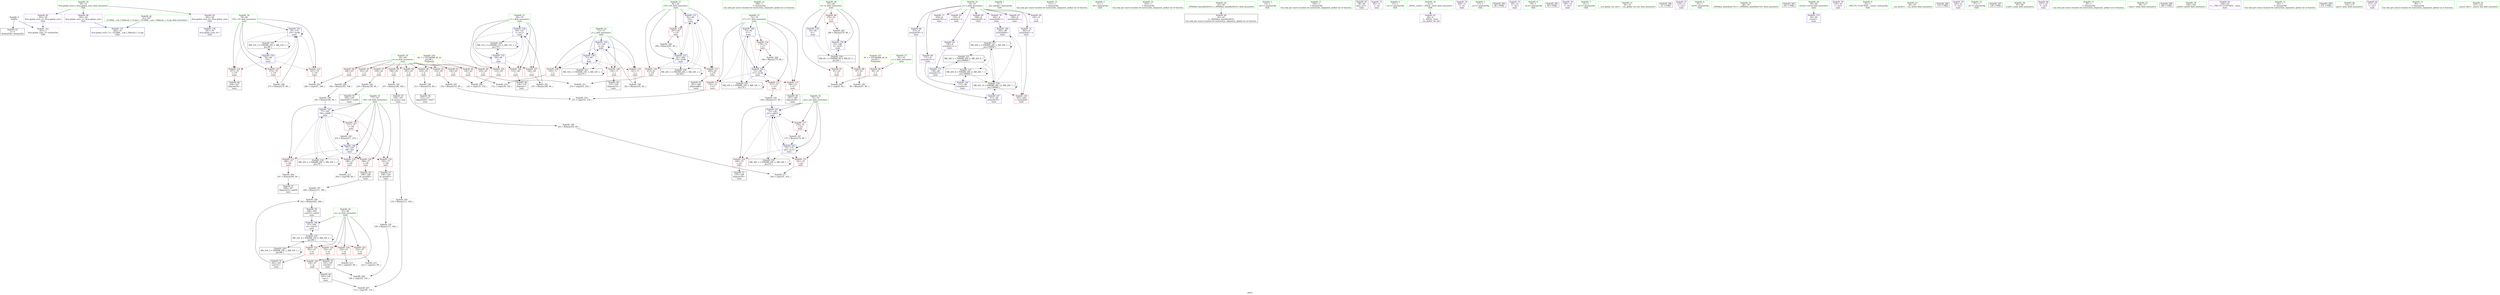 digraph "SVFG" {
	label="SVFG";

	Node0x55cf58495ef0 [shape=record,color=grey,label="{NodeID: 0\nNullPtr}"];
	Node0x55cf58495ef0 -> Node0x55cf584b58d0[style=solid];
	Node0x55cf58495ef0 -> Node0x55cf584bc2b0[style=solid];
	Node0x55cf584b5e10 [shape=record,color=red,label="{NodeID: 97\n238\<--65\n\<--b\nmain\n}"];
	Node0x55cf584b5e10 -> Node0x55cf584b95b0[style=solid];
	Node0x55cf58496440 [shape=record,color=green,label="{NodeID: 14\n108\<--1\n\<--dummyObj\nCan only get source location for instruction, argument, global var or function.}"];
	Node0x55cf584b98b0 [shape=record,color=grey,label="{NodeID: 194\n107 = Binary(106, 108, )\n}"];
	Node0x55cf584b98b0 -> Node0x55cf584b5c70[style=solid];
	Node0x55cf584b6970 [shape=record,color=red,label="{NodeID: 111\n152\<--73\n\<--i17\nmain\n}"];
	Node0x55cf584b6970 -> Node0x55cf584c2b20[style=solid];
	Node0x55cf58496fc0 [shape=record,color=green,label="{NodeID: 28\n63\<--64\ntt\<--tt_field_insensitive\nmain\n}"];
	Node0x55cf58496fc0 -> Node0x55cf584b8da0[style=solid];
	Node0x55cf58496fc0 -> Node0x55cf584b8e70[style=solid];
	Node0x55cf58496fc0 -> Node0x55cf584b8f40[style=solid];
	Node0x55cf58496fc0 -> Node0x55cf584bc480[style=solid];
	Node0x55cf58496fc0 -> Node0x55cf584bd4c0[style=solid];
	Node0x55cf584c1f20 [shape=record,color=grey,label="{NodeID: 208\n196 = cmp(192, 195, )\n}"];
	Node0x55cf584bbca0 [shape=record,color=red,label="{NodeID: 125\n274\<--79\n\<--i70\nmain\n}"];
	Node0x55cf584bbca0 -> Node0x55cf584bf110[style=solid];
	Node0x55cf584b57d0 [shape=record,color=green,label="{NodeID: 42\n31\<--297\n_GLOBAL__sub_I_Nikitosh_1_0.cpp\<--_GLOBAL__sub_I_Nikitosh_1_0.cpp_field_insensitive\n}"];
	Node0x55cf584b57d0 -> Node0x55cf584bc1b0[style=solid];
	Node0x55cf584bc890 [shape=record,color=blue,label="{NodeID: 139\n69\<--147\ni\<--inc15\nmain\n}"];
	Node0x55cf584bc890 -> Node0x55cf584b6490[style=dashed];
	Node0x55cf584bc890 -> Node0x55cf584b6560[style=dashed];
	Node0x55cf584bc890 -> Node0x55cf584b6630[style=dashed];
	Node0x55cf584bc890 -> Node0x55cf584bc890[style=dashed];
	Node0x55cf584bc890 -> Node0x55cf584cd4b0[style=dashed];
	Node0x55cf584b73e0 [shape=record,color=black,label="{NodeID: 56\n204\<--203\nconv53\<--sub52\nmain\n}"];
	Node0x55cf584b73e0 -> Node0x55cf584bce40[style=solid];
	Node0x55cf584cf2b0 [shape=record,color=black,label="{NodeID: 236\nMR_24V_2 = PHI(MR_24V_3, MR_24V_1, )\npts\{82 \}\n}"];
	Node0x55cf584cf2b0 -> Node0x55cf584bd250[style=dashed];
	Node0x55cf584cf2b0 -> Node0x55cf584cf2b0[style=dashed];
	Node0x55cf584bd3f0 [shape=record,color=blue,label="{NodeID: 153\n79\<--275\ni70\<--inc88\nmain\n}"];
	Node0x55cf584bd3f0 -> Node0x55cf584bbb00[style=dashed];
	Node0x55cf584bd3f0 -> Node0x55cf584bbbd0[style=dashed];
	Node0x55cf584bd3f0 -> Node0x55cf584bbca0[style=dashed];
	Node0x55cf584bd3f0 -> Node0x55cf584bd3f0[style=dashed];
	Node0x55cf584bd3f0 -> Node0x55cf584cedb0[style=dashed];
	Node0x55cf584b7f40 [shape=record,color=purple,label="{NodeID: 70\n242\<--8\narrayidx68\<--a\nmain\n}"];
	Node0x55cf584b7f40 -> Node0x55cf584bd0b0[style=solid];
	Node0x55cf584b8ad0 [shape=record,color=purple,label="{NodeID: 84\n302\<--29\nllvm.global_ctors_1\<--llvm.global_ctors\nGlob }"];
	Node0x55cf584b8ad0 -> Node0x55cf584bc1b0[style=solid];
	Node0x55cf584a9860 [shape=record,color=green,label="{NodeID: 1\n7\<--1\n__dso_handle\<--dummyObj\nGlob }"];
	Node0x55cf584b5ee0 [shape=record,color=red,label="{NodeID: 98\n248\<--65\n\<--b\nmain\n}"];
	Node0x55cf584b5ee0 -> Node0x55cf584c2220[style=solid];
	Node0x55cf58496510 [shape=record,color=green,label="{NodeID: 15\n111\<--1\n\<--dummyObj\nCan only get source location for instruction, argument, global var or function.}"];
	Node0x55cf584b9a30 [shape=record,color=grey,label="{NodeID: 195\n98 = Binary(97, 99, )\n}"];
	Node0x55cf584b6a40 [shape=record,color=red,label="{NodeID: 112\n157\<--73\n\<--i17\nmain\n}"];
	Node0x55cf584b6a40 -> Node0x55cf584b9730[style=solid];
	Node0x55cf58497050 [shape=record,color=green,label="{NodeID: 29\n65\<--66\nb\<--b_field_insensitive\nmain\n}"];
	Node0x55cf58497050 -> Node0x55cf584b9010[style=solid];
	Node0x55cf58497050 -> Node0x55cf584b90e0[style=solid];
	Node0x55cf58497050 -> Node0x55cf584b91b0[style=solid];
	Node0x55cf58497050 -> Node0x55cf584b9280[style=solid];
	Node0x55cf58497050 -> Node0x55cf584b9350[style=solid];
	Node0x55cf58497050 -> Node0x55cf584b9420[style=solid];
	Node0x55cf58497050 -> Node0x55cf584b5d40[style=solid];
	Node0x55cf58497050 -> Node0x55cf584b5e10[style=solid];
	Node0x55cf58497050 -> Node0x55cf584b5ee0[style=solid];
	Node0x55cf58497050 -> Node0x55cf584b5fb0[style=solid];
	Node0x55cf584c20a0 [shape=record,color=grey,label="{NodeID: 209\n93 = cmp(91, 92, )\n}"];
	Node0x55cf584bbd70 [shape=record,color=red,label="{NodeID: 126\n253\<--81\n\<--j74\nmain\n}"];
	Node0x55cf584bbd70 -> Node0x55cf584c23a0[style=solid];
	Node0x55cf584b58d0 [shape=record,color=black,label="{NodeID: 43\n2\<--3\ndummyVal\<--dummyVal\n}"];
	Node0x55cf584bc960 [shape=record,color=blue,label="{NodeID: 140\n73\<--84\ni17\<--\nmain\n}"];
	Node0x55cf584bc960 -> Node0x55cf584b6970[style=dashed];
	Node0x55cf584bc960 -> Node0x55cf584b6a40[style=dashed];
	Node0x55cf584bc960 -> Node0x55cf584b6b10[style=dashed];
	Node0x55cf584bc960 -> Node0x55cf584b6be0[style=dashed];
	Node0x55cf584bc960 -> Node0x55cf584bcca0[style=dashed];
	Node0x55cf584bc960 -> Node0x55cf584cdeb0[style=dashed];
	Node0x55cf584b74b0 [shape=record,color=black,label="{NodeID: 57\n208\<--207\nidxprom55\<--add54\nmain\n}"];
	Node0x55cf584cf7b0 [shape=record,color=black,label="{NodeID: 237\nMR_26V_2 = PHI(MR_26V_3, MR_26V_1, )\npts\{100000 \}\n}"];
	Node0x55cf584cf7b0 -> Node0x55cf584ca7b0[style=dashed];
	Node0x55cf584cf7b0 -> Node0x55cf584cc5b0[style=dashed];
	Node0x55cf584cf7b0 -> Node0x55cf584cf7b0[style=dashed];
	Node0x55cf584cf7b0 -> Node0x55cf584d50b0[style=dashed];
	Node0x55cf584bd4c0 [shape=record,color=blue,label="{NodeID: 154\n63\<--280\ntt\<--inc91\nmain\n}"];
	Node0x55cf584bd4c0 -> Node0x55cf584ccab0[style=dashed];
	Node0x55cf584b8010 [shape=record,color=purple,label="{NodeID: 71\n259\<--8\narrayidx79\<--a\nmain\n}"];
	Node0x55cf584b8bd0 [shape=record,color=purple,label="{NodeID: 85\n303\<--29\nllvm.global_ctors_2\<--llvm.global_ctors\nGlob }"];
	Node0x55cf584b8bd0 -> Node0x55cf584bc2b0[style=solid];
	Node0x55cf58496e70 [shape=record,color=green,label="{NodeID: 2\n11\<--1\n.str\<--dummyObj\nGlob }"];
	Node0x55cf584b5fb0 [shape=record,color=red,label="{NodeID: 99\n254\<--65\n\<--b\nmain\n}"];
	Node0x55cf584b5fb0 -> Node0x55cf584c23a0[style=solid];
	Node0x55cf584965e0 [shape=record,color=green,label="{NodeID: 16\n219\<--1\n\<--dummyObj\nCan only get source location for instruction, argument, global var or function.}"];
	Node0x55cf584b9bb0 [shape=record,color=grey,label="{NodeID: 196\n211 = Binary(210, 99, )\n}"];
	Node0x55cf584b9bb0 -> Node0x55cf584b7580[style=solid];
	Node0x55cf584b6b10 [shape=record,color=red,label="{NodeID: 113\n166\<--73\n\<--i17\nmain\n}"];
	Node0x55cf584b6b10 -> Node0x55cf584b6f00[style=solid];
	Node0x55cf58497120 [shape=record,color=green,label="{NodeID: 30\n67\<--68\nm\<--m_field_insensitive\nmain\n}"];
	Node0x55cf58497120 -> Node0x55cf584b6080[style=solid];
	Node0x55cf58497120 -> Node0x55cf584b6150[style=solid];
	Node0x55cf58497120 -> Node0x55cf584b6220[style=solid];
	Node0x55cf58497120 -> Node0x55cf584b62f0[style=solid];
	Node0x55cf58497120 -> Node0x55cf584b63c0[style=solid];
	Node0x55cf58497120 -> Node0x55cf584bce40[style=solid];
	Node0x55cf584c2220 [shape=record,color=grey,label="{NodeID: 210\n249 = cmp(247, 248, )\n}"];
	Node0x55cf584bbe40 [shape=record,color=red,label="{NodeID: 127\n260\<--81\n\<--j74\nmain\n}"];
	Node0x55cf584bbe40 -> Node0x55cf584b77f0[style=solid];
	Node0x55cf584b59d0 [shape=record,color=black,label="{NodeID: 44\n42\<--43\n\<--_ZNSt8ios_base4InitD1Ev\nCan only get source location for instruction, argument, global var or function.}"];
	Node0x55cf584bca30 [shape=record,color=blue,label="{NodeID: 141\n75\<--158\nj22\<--add23\nmain\n}"];
	Node0x55cf584bca30 -> Node0x55cf584b6cb0[style=dashed];
	Node0x55cf584bca30 -> Node0x55cf584bb550[style=dashed];
	Node0x55cf584bca30 -> Node0x55cf584bb620[style=dashed];
	Node0x55cf584bca30 -> Node0x55cf584bca30[style=dashed];
	Node0x55cf584bca30 -> Node0x55cf584bcbd0[style=dashed];
	Node0x55cf584bca30 -> Node0x55cf584ce3b0[style=dashed];
	Node0x55cf584b7580 [shape=record,color=black,label="{NodeID: 58\n212\<--211\nidxprom58\<--sub57\nmain\n}"];
	Node0x55cf584b80e0 [shape=record,color=purple,label="{NodeID: 72\n262\<--8\narrayidx81\<--a\nmain\n}"];
	Node0x55cf584b80e0 -> Node0x55cf584bbfe0[style=solid];
	Node0x55cf584d46b0 [shape=record,color=black,label="{NodeID: 252\nMR_10V_4 = PHI(MR_10V_6, MR_10V_2, )\npts\{68 \}\n}"];
	Node0x55cf584d46b0 -> Node0x55cf584b6150[style=dashed];
	Node0x55cf584d46b0 -> Node0x55cf584b6220[style=dashed];
	Node0x55cf584d46b0 -> Node0x55cf584b62f0[style=dashed];
	Node0x55cf584d46b0 -> Node0x55cf584b63c0[style=dashed];
	Node0x55cf584d46b0 -> Node0x55cf584bce40[style=dashed];
	Node0x55cf584d46b0 -> Node0x55cf584ccfb0[style=dashed];
	Node0x55cf584d46b0 -> Node0x55cf584d46b0[style=dashed];
	Node0x55cf584b8cd0 [shape=record,color=red,label="{NodeID: 86\n92\<--61\n\<--t\nmain\n}"];
	Node0x55cf584b8cd0 -> Node0x55cf584c20a0[style=solid];
	Node0x55cf58495000 [shape=record,color=green,label="{NodeID: 3\n13\<--1\n.str.1\<--dummyObj\nGlob }"];
	Node0x55cf584b6080 [shape=record,color=red,label="{NodeID: 100\n104\<--67\n\<--m\nmain\n}"];
	Node0x55cf584b6080 -> Node0x55cf584b5ba0[style=solid];
	Node0x55cf58497930 [shape=record,color=green,label="{NodeID: 17\n230\<--1\n\<--dummyObj\nCan only get source location for instruction, argument, global var or function.}"];
	Node0x55cf584b9d30 [shape=record,color=grey,label="{NodeID: 197\n175 = Binary(174, 99, )\n}"];
	Node0x55cf584b9d30 -> Node0x55cf584bcbd0[style=solid];
	Node0x55cf584b6be0 [shape=record,color=red,label="{NodeID: 114\n179\<--73\n\<--i17\nmain\n}"];
	Node0x55cf584b6be0 -> Node0x55cf584c1920[style=solid];
	Node0x55cf584971f0 [shape=record,color=green,label="{NodeID: 31\n69\<--70\ni\<--i_field_insensitive\nmain\n}"];
	Node0x55cf584971f0 -> Node0x55cf584b6490[style=solid];
	Node0x55cf584971f0 -> Node0x55cf584b6560[style=solid];
	Node0x55cf584971f0 -> Node0x55cf584b6630[style=solid];
	Node0x55cf584971f0 -> Node0x55cf584bc550[style=solid];
	Node0x55cf584971f0 -> Node0x55cf584bc890[style=solid];
	Node0x55cf584c23a0 [shape=record,color=grey,label="{NodeID: 211\n255 = cmp(253, 254, )\n}"];
	Node0x55cf584bbf10 [shape=record,color=red,label="{NodeID: 128\n267\<--81\n\<--j74\nmain\n}"];
	Node0x55cf584bbf10 -> Node0x55cf584bee10[style=solid];
	Node0x55cf584b5ad0 [shape=record,color=black,label="{NodeID: 45\n58\<--84\nmain_ret\<--\nmain\n}"];
	Node0x55cf584bcb00 [shape=record,color=blue,label="{NodeID: 142\n171\<--99\narrayidx31\<--\nmain\n}"];
	Node0x55cf584bcb00 -> Node0x55cf584cc5b0[style=dashed];
	Node0x55cf584b7650 [shape=record,color=black,label="{NodeID: 59\n240\<--239\nidxprom67\<--sub66\nmain\n}"];
	Node0x55cf584b81b0 [shape=record,color=purple,label="{NodeID: 73\n85\<--11\n\<--.str\nmain\n}"];
	Node0x55cf584b8da0 [shape=record,color=red,label="{NodeID: 87\n91\<--63\n\<--tt\nmain\n}"];
	Node0x55cf584b8da0 -> Node0x55cf584c20a0[style=solid];
	Node0x55cf58496cc0 [shape=record,color=green,label="{NodeID: 4\n15\<--1\n.str.2\<--dummyObj\nGlob }"];
	Node0x55cf584beb10 [shape=record,color=grey,label="{NodeID: 184\n207 = Binary(206, 99, )\n}"];
	Node0x55cf584beb10 -> Node0x55cf584b74b0[style=solid];
	Node0x55cf584b6150 [shape=record,color=red,label="{NodeID: 101\n191\<--67\n\<--m\nmain\n}"];
	Node0x55cf584b6150 -> Node0x55cf584b70a0[style=solid];
	Node0x55cf58497a00 [shape=record,color=green,label="{NodeID: 18\n4\<--6\n_ZStL8__ioinit\<--_ZStL8__ioinit_field_insensitive\nGlob }"];
	Node0x55cf58497a00 -> Node0x55cf584b78c0[style=solid];
	Node0x55cf584b9eb0 [shape=record,color=grey,label="{NodeID: 198\n142 = Binary(141, 99, )\n}"];
	Node0x55cf584b9eb0 -> Node0x55cf584bc7c0[style=solid];
	Node0x55cf584b6cb0 [shape=record,color=red,label="{NodeID: 115\n161\<--75\n\<--j22\nmain\n}"];
	Node0x55cf584b6cb0 -> Node0x55cf584c2ca0[style=solid];
	Node0x55cf584972c0 [shape=record,color=green,label="{NodeID: 32\n71\<--72\nj\<--j_field_insensitive\nmain\n}"];
	Node0x55cf584972c0 -> Node0x55cf584b6700[style=solid];
	Node0x55cf584972c0 -> Node0x55cf584b67d0[style=solid];
	Node0x55cf584972c0 -> Node0x55cf584b68a0[style=solid];
	Node0x55cf584972c0 -> Node0x55cf584bc620[style=solid];
	Node0x55cf584972c0 -> Node0x55cf584bc7c0[style=solid];
	Node0x55cf584c2520 [shape=record,color=grey,label="{NodeID: 212\n189 = cmp(188, 84, )\n}"];
	Node0x55cf584bbfe0 [shape=record,color=red,label="{NodeID: 129\n263\<--262\n\<--arrayidx81\nmain\n}"];
	Node0x55cf584b5ba0 [shape=record,color=black,label="{NodeID: 46\n105\<--104\nconv\<--\nmain\n}"];
	Node0x55cf584b5ba0 -> Node0x55cf584c1da0[style=solid];
	Node0x55cf584bcbd0 [shape=record,color=blue,label="{NodeID: 143\n75\<--175\nj22\<--inc33\nmain\n}"];
	Node0x55cf584bcbd0 -> Node0x55cf584b6cb0[style=dashed];
	Node0x55cf584bcbd0 -> Node0x55cf584bb550[style=dashed];
	Node0x55cf584bcbd0 -> Node0x55cf584bb620[style=dashed];
	Node0x55cf584bcbd0 -> Node0x55cf584bca30[style=dashed];
	Node0x55cf584bcbd0 -> Node0x55cf584bcbd0[style=dashed];
	Node0x55cf584bcbd0 -> Node0x55cf584ce3b0[style=dashed];
	Node0x55cf584b7720 [shape=record,color=black,label="{NodeID: 60\n258\<--257\nidxprom78\<--\nmain\n}"];
	Node0x55cf584b8280 [shape=record,color=purple,label="{NodeID: 74\n264\<--11\n\<--.str\nmain\n}"];
	Node0x55cf584d50b0 [shape=record,color=black,label="{NodeID: 254\nMR_26V_10 = PHI(MR_26V_12, MR_26V_7, )\npts\{100000 \}\n}"];
	Node0x55cf584d50b0 -> Node0x55cf584bbfe0[style=dashed];
	Node0x55cf584d50b0 -> Node0x55cf584bcf10[style=dashed];
	Node0x55cf584d50b0 -> Node0x55cf584bd0b0[style=dashed];
	Node0x55cf584d50b0 -> Node0x55cf584cf7b0[style=dashed];
	Node0x55cf584d50b0 -> Node0x55cf584d50b0[style=dashed];
	Node0x55cf584b8e70 [shape=record,color=red,label="{NodeID: 88\n97\<--63\n\<--tt\nmain\n}"];
	Node0x55cf584b8e70 -> Node0x55cf584b9a30[style=solid];
	Node0x55cf58498cc0 [shape=record,color=green,label="{NodeID: 5\n17\<--1\n.str.3\<--dummyObj\nGlob }"];
	Node0x55cf584bec90 [shape=record,color=grey,label="{NodeID: 185\n110 = Binary(111, 109, )\n}"];
	Node0x55cf584bec90 -> Node0x55cf584c1da0[style=solid];
	Node0x55cf584b6220 [shape=record,color=red,label="{NodeID: 102\n201\<--67\n\<--m\nmain\n}"];
	Node0x55cf584b6220 -> Node0x55cf584b7310[style=solid];
	Node0x55cf58497ad0 [shape=record,color=green,label="{NodeID: 19\n8\<--10\na\<--a_field_insensitive\nGlob }"];
	Node0x55cf58497ad0 -> Node0x55cf584b7990[style=solid];
	Node0x55cf58497ad0 -> Node0x55cf584b7a60[style=solid];
	Node0x55cf58497ad0 -> Node0x55cf584b7b30[style=solid];
	Node0x55cf58497ad0 -> Node0x55cf584b7c00[style=solid];
	Node0x55cf58497ad0 -> Node0x55cf584b7cd0[style=solid];
	Node0x55cf58497ad0 -> Node0x55cf584b7da0[style=solid];
	Node0x55cf58497ad0 -> Node0x55cf584b7e70[style=solid];
	Node0x55cf58497ad0 -> Node0x55cf584b7f40[style=solid];
	Node0x55cf58497ad0 -> Node0x55cf584b8010[style=solid];
	Node0x55cf58497ad0 -> Node0x55cf584b80e0[style=solid];
	Node0x55cf584e3820 [shape=record,color=black,label="{NodeID: 282\n86 = PHI()\n}"];
	Node0x55cf584ba030 [shape=record,color=grey,label="{NodeID: 199\n185 = Binary(184, 99, )\n}"];
	Node0x55cf584ba030 -> Node0x55cf584bcd70[style=solid];
	Node0x55cf584bb550 [shape=record,color=red,label="{NodeID: 116\n169\<--75\n\<--j22\nmain\n}"];
	Node0x55cf584bb550 -> Node0x55cf584b6fd0[style=solid];
	Node0x55cf58497390 [shape=record,color=green,label="{NodeID: 33\n73\<--74\ni17\<--i17_field_insensitive\nmain\n}"];
	Node0x55cf58497390 -> Node0x55cf584b6970[style=solid];
	Node0x55cf58497390 -> Node0x55cf584b6a40[style=solid];
	Node0x55cf58497390 -> Node0x55cf584b6b10[style=solid];
	Node0x55cf58497390 -> Node0x55cf584b6be0[style=solid];
	Node0x55cf58497390 -> Node0x55cf584bc960[style=solid];
	Node0x55cf58497390 -> Node0x55cf584bcca0[style=solid];
	Node0x55cf584c26a0 [shape=record,color=grey,label="{NodeID: 213\n223 = cmp(222, 99, )\n}"];
	Node0x55cf584bc0b0 [shape=record,color=blue,label="{NodeID: 130\n301\<--30\nllvm.global_ctors_0\<--\nGlob }"];
	Node0x55cf584b5c70 [shape=record,color=black,label="{NodeID: 47\n109\<--107\nsh_prom\<--sub\nmain\n}"];
	Node0x55cf584b5c70 -> Node0x55cf584bec90[style=solid];
	Node0x55cf584cc5b0 [shape=record,color=black,label="{NodeID: 227\nMR_26V_8 = PHI(MR_26V_9, MR_26V_7, )\npts\{100000 \}\n}"];
	Node0x55cf584cc5b0 -> Node0x55cf584bcb00[style=dashed];
	Node0x55cf584cc5b0 -> Node0x55cf584cc5b0[style=dashed];
	Node0x55cf584cc5b0 -> Node0x55cf584d50b0[style=dashed];
	Node0x55cf584bcca0 [shape=record,color=blue,label="{NodeID: 144\n73\<--180\ni17\<--inc36\nmain\n}"];
	Node0x55cf584bcca0 -> Node0x55cf584b6970[style=dashed];
	Node0x55cf584bcca0 -> Node0x55cf584b6a40[style=dashed];
	Node0x55cf584bcca0 -> Node0x55cf584b6b10[style=dashed];
	Node0x55cf584bcca0 -> Node0x55cf584b6be0[style=dashed];
	Node0x55cf584bcca0 -> Node0x55cf584bcca0[style=dashed];
	Node0x55cf584bcca0 -> Node0x55cf584cdeb0[style=dashed];
	Node0x55cf584b77f0 [shape=record,color=black,label="{NodeID: 61\n261\<--260\nidxprom80\<--\nmain\n}"];
	Node0x55cf584b8350 [shape=record,color=purple,label="{NodeID: 75\n95\<--13\n\<--.str.1\nmain\n}"];
	Node0x55cf584b8f40 [shape=record,color=red,label="{NodeID: 89\n279\<--63\n\<--tt\nmain\n}"];
	Node0x55cf584b8f40 -> Node0x55cf584c1aa0[style=solid];
	Node0x55cf58498d50 [shape=record,color=green,label="{NodeID: 6\n19\<--1\n.str.4\<--dummyObj\nGlob }"];
	Node0x55cf584bee10 [shape=record,color=grey,label="{NodeID: 186\n268 = Binary(267, 99, )\n}"];
	Node0x55cf584bee10 -> Node0x55cf584bd320[style=solid];
	Node0x55cf584b62f0 [shape=record,color=red,label="{NodeID: 103\n222\<--67\n\<--m\nmain\n}"];
	Node0x55cf584b62f0 -> Node0x55cf584c26a0[style=solid];
	Node0x55cf58497ba0 [shape=record,color=green,label="{NodeID: 20\n29\<--33\nllvm.global_ctors\<--llvm.global_ctors_field_insensitive\nGlob }"];
	Node0x55cf58497ba0 -> Node0x55cf584b89d0[style=solid];
	Node0x55cf58497ba0 -> Node0x55cf584b8ad0[style=solid];
	Node0x55cf58497ba0 -> Node0x55cf584b8bd0[style=solid];
	Node0x55cf584e3920 [shape=record,color=black,label="{NodeID: 283\n96 = PHI()\n}"];
	Node0x55cf584ba1b0 [shape=record,color=grey,label="{NodeID: 200\n184 = Binary(183, 108, )\n}"];
	Node0x55cf584ba1b0 -> Node0x55cf584ba030[style=solid];
	Node0x55cf584bb620 [shape=record,color=red,label="{NodeID: 117\n174\<--75\n\<--j22\nmain\n}"];
	Node0x55cf584bb620 -> Node0x55cf584b9d30[style=solid];
	Node0x55cf58497460 [shape=record,color=green,label="{NodeID: 34\n75\<--76\nj22\<--j22_field_insensitive\nmain\n}"];
	Node0x55cf58497460 -> Node0x55cf584b6cb0[style=solid];
	Node0x55cf58497460 -> Node0x55cf584bb550[style=solid];
	Node0x55cf58497460 -> Node0x55cf584bb620[style=solid];
	Node0x55cf58497460 -> Node0x55cf584bca30[style=solid];
	Node0x55cf58497460 -> Node0x55cf584bcbd0[style=solid];
	Node0x55cf584c2820 [shape=record,color=grey,label="{NodeID: 214\n131 = cmp(129, 130, )\n}"];
	Node0x55cf584bc1b0 [shape=record,color=blue,label="{NodeID: 131\n302\<--31\nllvm.global_ctors_1\<--_GLOBAL__sub_I_Nikitosh_1_0.cpp\nGlob }"];
	Node0x55cf584b6d60 [shape=record,color=black,label="{NodeID: 48\n134\<--133\nidxprom\<--\nmain\n}"];
	Node0x55cf584ccab0 [shape=record,color=black,label="{NodeID: 228\nMR_6V_3 = PHI(MR_6V_4, MR_6V_2, )\npts\{64 \}\n}"];
	Node0x55cf584ccab0 -> Node0x55cf584b8da0[style=dashed];
	Node0x55cf584ccab0 -> Node0x55cf584b8e70[style=dashed];
	Node0x55cf584ccab0 -> Node0x55cf584b8f40[style=dashed];
	Node0x55cf584ccab0 -> Node0x55cf584bd4c0[style=dashed];
	Node0x55cf584bcd70 [shape=record,color=blue,label="{NodeID: 145\n77\<--185\ni38\<--sub40\nmain\n}"];
	Node0x55cf584bcd70 -> Node0x55cf584bb6f0[style=dashed];
	Node0x55cf584bcd70 -> Node0x55cf584bb7c0[style=dashed];
	Node0x55cf584bcd70 -> Node0x55cf584bb890[style=dashed];
	Node0x55cf584bcd70 -> Node0x55cf584bb960[style=dashed];
	Node0x55cf584bcd70 -> Node0x55cf584bba30[style=dashed];
	Node0x55cf584bcd70 -> Node0x55cf584bcfe0[style=dashed];
	Node0x55cf584bcd70 -> Node0x55cf584ce8b0[style=dashed];
	Node0x55cf584b78c0 [shape=record,color=purple,label="{NodeID: 62\n40\<--4\n\<--_ZStL8__ioinit\n__cxx_global_var_init\n}"];
	Node0x55cf584b8420 [shape=record,color=purple,label="{NodeID: 76\n100\<--15\n\<--.str.2\nmain\n}"];
	Node0x55cf584b9010 [shape=record,color=red,label="{NodeID: 90\n106\<--65\n\<--b\nmain\n}"];
	Node0x55cf584b9010 -> Node0x55cf584b98b0[style=solid];
	Node0x55cf584961d0 [shape=record,color=green,label="{NodeID: 7\n21\<--1\n.str.5\<--dummyObj\nGlob }"];
	Node0x55cf584bef90 [shape=record,color=grey,label="{NodeID: 187\n200 = Binary(111, 199, )\n}"];
	Node0x55cf584bef90 -> Node0x55cf584bf290[style=solid];
	Node0x55cf584b63c0 [shape=record,color=red,label="{NodeID: 104\n235\<--67\n\<--m\nmain\n}"];
	Node0x55cf584b63c0 -> Node0x55cf584c29a0[style=solid];
	Node0x55cf584986c0 [shape=record,color=green,label="{NodeID: 21\n34\<--35\n__cxx_global_var_init\<--__cxx_global_var_init_field_insensitive\n}"];
	Node0x55cf584e4140 [shape=record,color=black,label="{NodeID: 284\n41 = PHI()\n}"];
	Node0x55cf584ba330 [shape=record,color=grey,label="{NodeID: 201\n154 = Binary(153, 99, )\n}"];
	Node0x55cf584ba330 -> Node0x55cf584c2b20[style=solid];
	Node0x55cf584bb6f0 [shape=record,color=red,label="{NodeID: 118\n188\<--77\n\<--i38\nmain\n}"];
	Node0x55cf584bb6f0 -> Node0x55cf584c2520[style=solid];
	Node0x55cf58497530 [shape=record,color=green,label="{NodeID: 35\n77\<--78\ni38\<--i38_field_insensitive\nmain\n}"];
	Node0x55cf58497530 -> Node0x55cf584bb6f0[style=solid];
	Node0x55cf58497530 -> Node0x55cf584bb7c0[style=solid];
	Node0x55cf58497530 -> Node0x55cf584bb890[style=solid];
	Node0x55cf58497530 -> Node0x55cf584bb960[style=solid];
	Node0x55cf58497530 -> Node0x55cf584bba30[style=solid];
	Node0x55cf58497530 -> Node0x55cf584bcd70[style=solid];
	Node0x55cf58497530 -> Node0x55cf584bcfe0[style=solid];
	Node0x55cf584c29a0 [shape=record,color=grey,label="{NodeID: 215\n236 = cmp(235, 99, )\n}"];
	Node0x55cf584bc2b0 [shape=record,color=blue, style = dotted,label="{NodeID: 132\n303\<--3\nllvm.global_ctors_2\<--dummyVal\nGlob }"];
	Node0x55cf584b6e30 [shape=record,color=black,label="{NodeID: 49\n137\<--136\nidxprom12\<--\nmain\n}"];
	Node0x55cf584ccfb0 [shape=record,color=black,label="{NodeID: 229\nMR_10V_2 = PHI(MR_10V_3, MR_10V_1, )\npts\{68 \}\n}"];
	Node0x55cf584ccfb0 -> Node0x55cf584b6080[style=dashed];
	Node0x55cf584ccfb0 -> Node0x55cf584ccfb0[style=dashed];
	Node0x55cf584ccfb0 -> Node0x55cf584d46b0[style=dashed];
	Node0x55cf584bce40 [shape=record,color=blue,label="{NodeID: 146\n67\<--204\nm\<--conv53\nmain\n}"];
	Node0x55cf584bce40 -> Node0x55cf584d46b0[style=dashed];
	Node0x55cf584b7990 [shape=record,color=purple,label="{NodeID: 63\n135\<--8\narrayidx\<--a\nmain\n}"];
	Node0x55cf584b84f0 [shape=record,color=purple,label="{NodeID: 77\n114\<--17\n\<--.str.3\nmain\n}"];
	Node0x55cf584d65d0 [shape=record,color=yellow,style=double,label="{NodeID: 257\n4V_1 = ENCHI(MR_4V_0)\npts\{62 \}\nFun[main]}"];
	Node0x55cf584d65d0 -> Node0x55cf584b8cd0[style=dashed];
	Node0x55cf584b90e0 [shape=record,color=red,label="{NodeID: 91\n124\<--65\n\<--b\nmain\n}"];
	Node0x55cf584b90e0 -> Node0x55cf584c1c20[style=solid];
	Node0x55cf58496260 [shape=record,color=green,label="{NodeID: 8\n23\<--1\n.str.6\<--dummyObj\nGlob }"];
	Node0x55cf584bf110 [shape=record,color=grey,label="{NodeID: 188\n275 = Binary(274, 99, )\n}"];
	Node0x55cf584bf110 -> Node0x55cf584bd3f0[style=solid];
	Node0x55cf584b6490 [shape=record,color=red,label="{NodeID: 105\n123\<--69\n\<--i\nmain\n}"];
	Node0x55cf584b6490 -> Node0x55cf584c1c20[style=solid];
	Node0x55cf58498790 [shape=record,color=green,label="{NodeID: 22\n38\<--39\n_ZNSt8ios_base4InitC1Ev\<--_ZNSt8ios_base4InitC1Ev_field_insensitive\n}"];
	Node0x55cf584e4240 [shape=record,color=black,label="{NodeID: 285\n101 = PHI()\n}"];
	Node0x55cf584c1660 [shape=record,color=grey,label="{NodeID: 202\n147 = Binary(146, 99, )\n}"];
	Node0x55cf584c1660 -> Node0x55cf584bc890[style=solid];
	Node0x55cf584bb7c0 [shape=record,color=red,label="{NodeID: 119\n193\<--77\n\<--i38\nmain\n}"];
	Node0x55cf584bb7c0 -> Node0x55cf584b7170[style=solid];
	Node0x55cf58497600 [shape=record,color=green,label="{NodeID: 36\n79\<--80\ni70\<--i70_field_insensitive\nmain\n}"];
	Node0x55cf58497600 -> Node0x55cf584bbb00[style=solid];
	Node0x55cf58497600 -> Node0x55cf584bbbd0[style=solid];
	Node0x55cf58497600 -> Node0x55cf584bbca0[style=solid];
	Node0x55cf58497600 -> Node0x55cf584bd180[style=solid];
	Node0x55cf58497600 -> Node0x55cf584bd3f0[style=solid];
	Node0x55cf584c2b20 [shape=record,color=grey,label="{NodeID: 216\n155 = cmp(152, 154, )\n}"];
	Node0x55cf584bc3b0 [shape=record,color=blue,label="{NodeID: 133\n59\<--84\nretval\<--\nmain\n}"];
	Node0x55cf584b6f00 [shape=record,color=black,label="{NodeID: 50\n167\<--166\nidxprom28\<--\nmain\n}"];
	Node0x55cf584cd4b0 [shape=record,color=black,label="{NodeID: 230\nMR_12V_2 = PHI(MR_12V_3, MR_12V_1, )\npts\{70 \}\n}"];
	Node0x55cf584cd4b0 -> Node0x55cf584bc550[style=dashed];
	Node0x55cf584cd4b0 -> Node0x55cf584cd4b0[style=dashed];
	Node0x55cf584bcf10 [shape=record,color=blue,label="{NodeID: 147\n213\<--99\narrayidx59\<--\nmain\n}"];
	Node0x55cf584bcf10 -> Node0x55cf584d50b0[style=dashed];
	Node0x55cf584b7a60 [shape=record,color=purple,label="{NodeID: 64\n138\<--8\narrayidx13\<--a\nmain\n}"];
	Node0x55cf584b7a60 -> Node0x55cf584bc6f0[style=solid];
	Node0x55cf584b85c0 [shape=record,color=purple,label="{NodeID: 78\n119\<--19\n\<--.str.4\nmain\n}"];
	Node0x55cf584b91b0 [shape=record,color=red,label="{NodeID: 92\n130\<--65\n\<--b\nmain\n}"];
	Node0x55cf584b91b0 -> Node0x55cf584c2820[style=solid];
	Node0x55cf58498140 [shape=record,color=green,label="{NodeID: 9\n25\<--1\n__PRETTY_FUNCTION__.main\<--dummyObj\nGlob }"];
	Node0x55cf584bf290 [shape=record,color=grey,label="{NodeID: 189\n203 = Binary(202, 200, )\n}"];
	Node0x55cf584bf290 -> Node0x55cf584b73e0[style=solid];
	Node0x55cf584b6560 [shape=record,color=red,label="{NodeID: 106\n133\<--69\n\<--i\nmain\n}"];
	Node0x55cf584b6560 -> Node0x55cf584b6d60[style=solid];
	Node0x55cf58498860 [shape=record,color=green,label="{NodeID: 23\n44\<--45\n__cxa_atexit\<--__cxa_atexit_field_insensitive\n}"];
	Node0x55cf584e4340 [shape=record,color=black,label="{NodeID: 286\n115 = PHI()\n}"];
	Node0x55cf584c17a0 [shape=record,color=grey,label="{NodeID: 203\n218 = Binary(217, 219, )\n}"];
	Node0x55cf584c17a0 -> Node0x55cf584bcfe0[style=solid];
	Node0x55cf584bb890 [shape=record,color=red,label="{NodeID: 120\n198\<--77\n\<--i38\nmain\n}"];
	Node0x55cf584bb890 -> Node0x55cf584b7240[style=solid];
	Node0x55cf584976d0 [shape=record,color=green,label="{NodeID: 37\n81\<--82\nj74\<--j74_field_insensitive\nmain\n}"];
	Node0x55cf584976d0 -> Node0x55cf584bbd70[style=solid];
	Node0x55cf584976d0 -> Node0x55cf584bbe40[style=solid];
	Node0x55cf584976d0 -> Node0x55cf584bbf10[style=solid];
	Node0x55cf584976d0 -> Node0x55cf584bd250[style=solid];
	Node0x55cf584976d0 -> Node0x55cf584bd320[style=solid];
	Node0x55cf584c2ca0 [shape=record,color=grey,label="{NodeID: 217\n164 = cmp(161, 163, )\n}"];
	Node0x55cf584bc480 [shape=record,color=blue,label="{NodeID: 134\n63\<--84\ntt\<--\nmain\n}"];
	Node0x55cf584bc480 -> Node0x55cf584ccab0[style=dashed];
	Node0x55cf584b6fd0 [shape=record,color=black,label="{NodeID: 51\n170\<--169\nidxprom30\<--\nmain\n}"];
	Node0x55cf584cd9b0 [shape=record,color=black,label="{NodeID: 231\nMR_14V_2 = PHI(MR_14V_3, MR_14V_1, )\npts\{72 \}\n}"];
	Node0x55cf584cd9b0 -> Node0x55cf584bc620[style=dashed];
	Node0x55cf584cd9b0 -> Node0x55cf584cd9b0[style=dashed];
	Node0x55cf584bcfe0 [shape=record,color=blue,label="{NodeID: 148\n77\<--218\ni38\<--dec\nmain\n}"];
	Node0x55cf584bcfe0 -> Node0x55cf584bb6f0[style=dashed];
	Node0x55cf584bcfe0 -> Node0x55cf584bb7c0[style=dashed];
	Node0x55cf584bcfe0 -> Node0x55cf584bb890[style=dashed];
	Node0x55cf584bcfe0 -> Node0x55cf584bb960[style=dashed];
	Node0x55cf584bcfe0 -> Node0x55cf584bba30[style=dashed];
	Node0x55cf584bcfe0 -> Node0x55cf584bcfe0[style=dashed];
	Node0x55cf584bcfe0 -> Node0x55cf584ce8b0[style=dashed];
	Node0x55cf584b7b30 [shape=record,color=purple,label="{NodeID: 65\n168\<--8\narrayidx29\<--a\nmain\n}"];
	Node0x55cf584b8690 [shape=record,color=purple,label="{NodeID: 79\n226\<--21\n\<--.str.5\nmain\n}"];
	Node0x55cf584d6790 [shape=record,color=yellow,style=double,label="{NodeID: 259\n8V_1 = ENCHI(MR_8V_0)\npts\{66 \}\nFun[main]}"];
	Node0x55cf584d6790 -> Node0x55cf584b9010[style=dashed];
	Node0x55cf584d6790 -> Node0x55cf584b90e0[style=dashed];
	Node0x55cf584d6790 -> Node0x55cf584b91b0[style=dashed];
	Node0x55cf584d6790 -> Node0x55cf584b9280[style=dashed];
	Node0x55cf584d6790 -> Node0x55cf584b9350[style=dashed];
	Node0x55cf584d6790 -> Node0x55cf584b9420[style=dashed];
	Node0x55cf584d6790 -> Node0x55cf584b5d40[style=dashed];
	Node0x55cf584d6790 -> Node0x55cf584b5e10[style=dashed];
	Node0x55cf584d6790 -> Node0x55cf584b5ee0[style=dashed];
	Node0x55cf584d6790 -> Node0x55cf584b5fb0[style=dashed];
	Node0x55cf584b9280 [shape=record,color=red,label="{NodeID: 93\n153\<--65\n\<--b\nmain\n}"];
	Node0x55cf584b9280 -> Node0x55cf584ba330[style=solid];
	Node0x55cf58498210 [shape=record,color=green,label="{NodeID: 10\n27\<--1\n.str.7\<--dummyObj\nGlob }"];
	Node0x55cf584bf410 [shape=record,color=grey,label="{NodeID: 190\n163 = Binary(162, 99, )\n}"];
	Node0x55cf584bf410 -> Node0x55cf584c2ca0[style=solid];
	Node0x55cf584b6630 [shape=record,color=red,label="{NodeID: 107\n146\<--69\n\<--i\nmain\n}"];
	Node0x55cf584b6630 -> Node0x55cf584c1660[style=solid];
	Node0x55cf58498930 [shape=record,color=green,label="{NodeID: 24\n43\<--49\n_ZNSt8ios_base4InitD1Ev\<--_ZNSt8ios_base4InitD1Ev_field_insensitive\n}"];
	Node0x55cf58498930 -> Node0x55cf584b59d0[style=solid];
	Node0x55cf584e4440 [shape=record,color=black,label="{NodeID: 287\n120 = PHI()\n}"];
	Node0x55cf584c1920 [shape=record,color=grey,label="{NodeID: 204\n180 = Binary(179, 99, )\n}"];
	Node0x55cf584c1920 -> Node0x55cf584bcca0[style=solid];
	Node0x55cf584bb960 [shape=record,color=red,label="{NodeID: 121\n206\<--77\n\<--i38\nmain\n}"];
	Node0x55cf584bb960 -> Node0x55cf584beb10[style=solid];
	Node0x55cf584977a0 [shape=record,color=green,label="{NodeID: 38\n87\<--88\nscanf\<--scanf_field_insensitive\n}"];
	Node0x55cf584bc550 [shape=record,color=blue,label="{NodeID: 135\n69\<--84\ni\<--\nmain\n}"];
	Node0x55cf584bc550 -> Node0x55cf584b6490[style=dashed];
	Node0x55cf584bc550 -> Node0x55cf584b6560[style=dashed];
	Node0x55cf584bc550 -> Node0x55cf584b6630[style=dashed];
	Node0x55cf584bc550 -> Node0x55cf584bc890[style=dashed];
	Node0x55cf584bc550 -> Node0x55cf584cd4b0[style=dashed];
	Node0x55cf584b70a0 [shape=record,color=black,label="{NodeID: 52\n192\<--191\nconv44\<--\nmain\n}"];
	Node0x55cf584b70a0 -> Node0x55cf584c1f20[style=solid];
	Node0x55cf584cdeb0 [shape=record,color=black,label="{NodeID: 232\nMR_16V_2 = PHI(MR_16V_3, MR_16V_1, )\npts\{74 \}\n}"];
	Node0x55cf584cdeb0 -> Node0x55cf584bc960[style=dashed];
	Node0x55cf584cdeb0 -> Node0x55cf584cdeb0[style=dashed];
	Node0x55cf584bd0b0 [shape=record,color=blue,label="{NodeID: 149\n242\<--99\narrayidx68\<--\nmain\n}"];
	Node0x55cf584bd0b0 -> Node0x55cf584bbfe0[style=dashed];
	Node0x55cf584bd0b0 -> Node0x55cf584cf7b0[style=dashed];
	Node0x55cf584b7c00 [shape=record,color=purple,label="{NodeID: 66\n171\<--8\narrayidx31\<--a\nmain\n}"];
	Node0x55cf584b7c00 -> Node0x55cf584bcb00[style=solid];
	Node0x55cf584b8760 [shape=record,color=purple,label="{NodeID: 80\n227\<--23\n\<--.str.6\nmain\n}"];
	Node0x55cf584b9350 [shape=record,color=red,label="{NodeID: 94\n162\<--65\n\<--b\nmain\n}"];
	Node0x55cf584b9350 -> Node0x55cf584bf410[style=solid];
	Node0x55cf58496ac0 [shape=record,color=green,label="{NodeID: 11\n30\<--1\n\<--dummyObj\nCan only get source location for instruction, argument, global var or function.}"];
	Node0x55cf584bf590 [shape=record,color=grey,label="{NodeID: 191\n195 = Binary(111, 194, )\n}"];
	Node0x55cf584bf590 -> Node0x55cf584c1f20[style=solid];
	Node0x55cf584b6700 [shape=record,color=red,label="{NodeID: 108\n129\<--71\n\<--j\nmain\n}"];
	Node0x55cf584b6700 -> Node0x55cf584c2820[style=solid];
	Node0x55cf58498a00 [shape=record,color=green,label="{NodeID: 25\n56\<--57\nmain\<--main_field_insensitive\n}"];
	Node0x55cf584e4540 [shape=record,color=black,label="{NodeID: 288\n265 = PHI()\n}"];
	Node0x55cf584c1aa0 [shape=record,color=grey,label="{NodeID: 205\n280 = Binary(279, 99, )\n}"];
	Node0x55cf584c1aa0 -> Node0x55cf584bd4c0[style=solid];
	Node0x55cf584bba30 [shape=record,color=red,label="{NodeID: 122\n217\<--77\n\<--i38\nmain\n}"];
	Node0x55cf584bba30 -> Node0x55cf584c17a0[style=solid];
	Node0x55cf584b5510 [shape=record,color=green,label="{NodeID: 39\n102\<--103\nprintf\<--printf_field_insensitive\n}"];
	Node0x55cf584bc620 [shape=record,color=blue,label="{NodeID: 136\n71\<--84\nj\<--\nmain\n}"];
	Node0x55cf584bc620 -> Node0x55cf584b6700[style=dashed];
	Node0x55cf584bc620 -> Node0x55cf584b67d0[style=dashed];
	Node0x55cf584bc620 -> Node0x55cf584b68a0[style=dashed];
	Node0x55cf584bc620 -> Node0x55cf584bc620[style=dashed];
	Node0x55cf584bc620 -> Node0x55cf584bc7c0[style=dashed];
	Node0x55cf584bc620 -> Node0x55cf584cd9b0[style=dashed];
	Node0x55cf584b7170 [shape=record,color=black,label="{NodeID: 53\n194\<--193\nsh_prom45\<--\nmain\n}"];
	Node0x55cf584b7170 -> Node0x55cf584bf590[style=solid];
	Node0x55cf584ce3b0 [shape=record,color=black,label="{NodeID: 233\nMR_18V_2 = PHI(MR_18V_3, MR_18V_1, )\npts\{76 \}\n}"];
	Node0x55cf584ce3b0 -> Node0x55cf584bca30[style=dashed];
	Node0x55cf584ce3b0 -> Node0x55cf584ce3b0[style=dashed];
	Node0x55cf584bd180 [shape=record,color=blue,label="{NodeID: 150\n79\<--84\ni70\<--\nmain\n}"];
	Node0x55cf584bd180 -> Node0x55cf584bbb00[style=dashed];
	Node0x55cf584bd180 -> Node0x55cf584bbbd0[style=dashed];
	Node0x55cf584bd180 -> Node0x55cf584bbca0[style=dashed];
	Node0x55cf584bd180 -> Node0x55cf584bd3f0[style=dashed];
	Node0x55cf584bd180 -> Node0x55cf584cedb0[style=dashed];
	Node0x55cf584b7cd0 [shape=record,color=purple,label="{NodeID: 67\n209\<--8\narrayidx56\<--a\nmain\n}"];
	Node0x55cf584b8830 [shape=record,color=purple,label="{NodeID: 81\n228\<--25\n\<--__PRETTY_FUNCTION__.main\nmain\n}"];
	Node0x55cf584b9420 [shape=record,color=red,label="{NodeID: 95\n183\<--65\n\<--b\nmain\n}"];
	Node0x55cf584b9420 -> Node0x55cf584ba1b0[style=solid];
	Node0x55cf58496b90 [shape=record,color=green,label="{NodeID: 12\n84\<--1\n\<--dummyObj\nCan only get source location for instruction, argument, global var or function.}"];
	Node0x55cf584b95b0 [shape=record,color=grey,label="{NodeID: 192\n239 = Binary(238, 99, )\n}"];
	Node0x55cf584b95b0 -> Node0x55cf584b7650[style=solid];
	Node0x55cf584b67d0 [shape=record,color=red,label="{NodeID: 109\n136\<--71\n\<--j\nmain\n}"];
	Node0x55cf584b67d0 -> Node0x55cf584b6e30[style=solid];
	Node0x55cf58498ad0 [shape=record,color=green,label="{NodeID: 26\n59\<--60\nretval\<--retval_field_insensitive\nmain\n}"];
	Node0x55cf58498ad0 -> Node0x55cf584bc3b0[style=solid];
	Node0x55cf584e4640 [shape=record,color=black,label="{NodeID: 289\n272 = PHI()\n}"];
	Node0x55cf584c1c20 [shape=record,color=grey,label="{NodeID: 206\n125 = cmp(123, 124, )\n}"];
	Node0x55cf584bbb00 [shape=record,color=red,label="{NodeID: 123\n247\<--79\n\<--i70\nmain\n}"];
	Node0x55cf584bbb00 -> Node0x55cf584c2220[style=solid];
	Node0x55cf584b55d0 [shape=record,color=green,label="{NodeID: 40\n116\<--117\nputs\<--puts_field_insensitive\n}"];
	Node0x55cf584bc6f0 [shape=record,color=blue,label="{NodeID: 137\n138\<--84\narrayidx13\<--\nmain\n}"];
	Node0x55cf584bc6f0 -> Node0x55cf584ca7b0[style=dashed];
	Node0x55cf584b7240 [shape=record,color=black,label="{NodeID: 54\n199\<--198\nsh_prom49\<--\nmain\n}"];
	Node0x55cf584b7240 -> Node0x55cf584bef90[style=solid];
	Node0x55cf584ce8b0 [shape=record,color=black,label="{NodeID: 234\nMR_20V_2 = PHI(MR_20V_3, MR_20V_1, )\npts\{78 \}\n}"];
	Node0x55cf584ce8b0 -> Node0x55cf584bcd70[style=dashed];
	Node0x55cf584ce8b0 -> Node0x55cf584ce8b0[style=dashed];
	Node0x55cf584bd250 [shape=record,color=blue,label="{NodeID: 151\n81\<--84\nj74\<--\nmain\n}"];
	Node0x55cf584bd250 -> Node0x55cf584bbd70[style=dashed];
	Node0x55cf584bd250 -> Node0x55cf584bbe40[style=dashed];
	Node0x55cf584bd250 -> Node0x55cf584bbf10[style=dashed];
	Node0x55cf584bd250 -> Node0x55cf584bd250[style=dashed];
	Node0x55cf584bd250 -> Node0x55cf584bd320[style=dashed];
	Node0x55cf584bd250 -> Node0x55cf584cf2b0[style=dashed];
	Node0x55cf584b7da0 [shape=record,color=purple,label="{NodeID: 68\n213\<--8\narrayidx59\<--a\nmain\n}"];
	Node0x55cf584b7da0 -> Node0x55cf584bcf10[style=solid];
	Node0x55cf584b8900 [shape=record,color=purple,label="{NodeID: 82\n271\<--27\n\<--.str.7\nmain\n}"];
	Node0x55cf584b5d40 [shape=record,color=red,label="{NodeID: 96\n210\<--65\n\<--b\nmain\n}"];
	Node0x55cf584b5d40 -> Node0x55cf584b9bb0[style=solid];
	Node0x55cf58496370 [shape=record,color=green,label="{NodeID: 13\n99\<--1\n\<--dummyObj\nCan only get source location for instruction, argument, global var or function.}"];
	Node0x55cf584b9730 [shape=record,color=grey,label="{NodeID: 193\n158 = Binary(157, 99, )\n}"];
	Node0x55cf584b9730 -> Node0x55cf584bca30[style=solid];
	Node0x55cf584b68a0 [shape=record,color=red,label="{NodeID: 110\n141\<--71\n\<--j\nmain\n}"];
	Node0x55cf584b68a0 -> Node0x55cf584b9eb0[style=solid];
	Node0x55cf58498ba0 [shape=record,color=green,label="{NodeID: 27\n61\<--62\nt\<--t_field_insensitive\nmain\n}"];
	Node0x55cf58498ba0 -> Node0x55cf584b8cd0[style=solid];
	Node0x55cf584c1da0 [shape=record,color=grey,label="{NodeID: 207\n112 = cmp(105, 110, )\n}"];
	Node0x55cf584bbbd0 [shape=record,color=red,label="{NodeID: 124\n257\<--79\n\<--i70\nmain\n}"];
	Node0x55cf584bbbd0 -> Node0x55cf584b7720[style=solid];
	Node0x55cf584b56d0 [shape=record,color=green,label="{NodeID: 41\n231\<--232\n__assert_fail\<--__assert_fail_field_insensitive\n}"];
	Node0x55cf584ca7b0 [shape=record,color=black,label="{NodeID: 221\nMR_26V_5 = PHI(MR_26V_6, MR_26V_4, )\npts\{100000 \}\n}"];
	Node0x55cf584ca7b0 -> Node0x55cf584bc6f0[style=dashed];
	Node0x55cf584ca7b0 -> Node0x55cf584ca7b0[style=dashed];
	Node0x55cf584ca7b0 -> Node0x55cf584cc5b0[style=dashed];
	Node0x55cf584ca7b0 -> Node0x55cf584d50b0[style=dashed];
	Node0x55cf584bc7c0 [shape=record,color=blue,label="{NodeID: 138\n71\<--142\nj\<--inc\nmain\n}"];
	Node0x55cf584bc7c0 -> Node0x55cf584b6700[style=dashed];
	Node0x55cf584bc7c0 -> Node0x55cf584b67d0[style=dashed];
	Node0x55cf584bc7c0 -> Node0x55cf584b68a0[style=dashed];
	Node0x55cf584bc7c0 -> Node0x55cf584bc620[style=dashed];
	Node0x55cf584bc7c0 -> Node0x55cf584bc7c0[style=dashed];
	Node0x55cf584bc7c0 -> Node0x55cf584cd9b0[style=dashed];
	Node0x55cf584b7310 [shape=record,color=black,label="{NodeID: 55\n202\<--201\nconv51\<--\nmain\n}"];
	Node0x55cf584b7310 -> Node0x55cf584bf290[style=solid];
	Node0x55cf584cedb0 [shape=record,color=black,label="{NodeID: 235\nMR_22V_2 = PHI(MR_22V_3, MR_22V_1, )\npts\{80 \}\n}"];
	Node0x55cf584cedb0 -> Node0x55cf584bd180[style=dashed];
	Node0x55cf584cedb0 -> Node0x55cf584cedb0[style=dashed];
	Node0x55cf584bd320 [shape=record,color=blue,label="{NodeID: 152\n81\<--268\nj74\<--inc84\nmain\n}"];
	Node0x55cf584bd320 -> Node0x55cf584bbd70[style=dashed];
	Node0x55cf584bd320 -> Node0x55cf584bbe40[style=dashed];
	Node0x55cf584bd320 -> Node0x55cf584bbf10[style=dashed];
	Node0x55cf584bd320 -> Node0x55cf584bd250[style=dashed];
	Node0x55cf584bd320 -> Node0x55cf584bd320[style=dashed];
	Node0x55cf584bd320 -> Node0x55cf584cf2b0[style=dashed];
	Node0x55cf584b7e70 [shape=record,color=purple,label="{NodeID: 69\n241\<--8\n\<--a\nmain\n}"];
	Node0x55cf584b89d0 [shape=record,color=purple,label="{NodeID: 83\n301\<--29\nllvm.global_ctors_0\<--llvm.global_ctors\nGlob }"];
	Node0x55cf584b89d0 -> Node0x55cf584bc0b0[style=solid];
}
